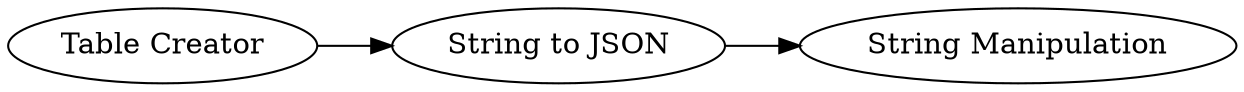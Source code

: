 digraph {
	2 -> 1
	3 -> 2
	1 [label="String Manipulation"]
	3 [label="Table Creator"]
	2 [label="String to JSON"]
	rankdir=LR
}
